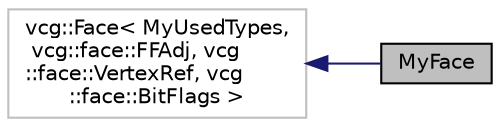 digraph "MyFace"
{
 // LATEX_PDF_SIZE
  edge [fontname="Helvetica",fontsize="10",labelfontname="Helvetica",labelfontsize="10"];
  node [fontname="Helvetica",fontsize="10",shape=record];
  rankdir="LR";
  Node1 [label="MyFace",height=0.2,width=0.4,color="black", fillcolor="grey75", style="filled", fontcolor="black",tooltip=" "];
  Node2 -> Node1 [dir="back",color="midnightblue",fontsize="10",style="solid",fontname="Helvetica"];
  Node2 [label="vcg::Face\< MyUsedTypes,\l vcg::face::FFAdj, vcg\l::face::VertexRef, vcg\l::face::BitFlags \>",height=0.2,width=0.4,color="grey75", fillcolor="white", style="filled",tooltip=" "];
}
